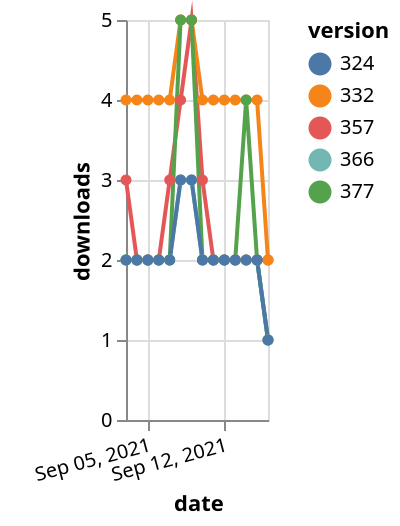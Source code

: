 {"$schema": "https://vega.github.io/schema/vega-lite/v5.json", "description": "A simple bar chart with embedded data.", "data": {"values": [{"date": "2021-09-03", "total": 2336, "delta": 2, "version": "366"}, {"date": "2021-09-04", "total": 2338, "delta": 2, "version": "366"}, {"date": "2021-09-05", "total": 2340, "delta": 2, "version": "366"}, {"date": "2021-09-06", "total": 2342, "delta": 2, "version": "366"}, {"date": "2021-09-07", "total": 2344, "delta": 2, "version": "366"}, {"date": "2021-09-08", "total": 2347, "delta": 3, "version": "366"}, {"date": "2021-09-09", "total": 2350, "delta": 3, "version": "366"}, {"date": "2021-09-10", "total": 2352, "delta": 2, "version": "366"}, {"date": "2021-09-11", "total": 2354, "delta": 2, "version": "366"}, {"date": "2021-09-12", "total": 2356, "delta": 2, "version": "366"}, {"date": "2021-09-13", "total": 2358, "delta": 2, "version": "366"}, {"date": "2021-09-14", "total": 2360, "delta": 2, "version": "366"}, {"date": "2021-09-15", "total": 2362, "delta": 2, "version": "366"}, {"date": "2021-09-16", "total": 2363, "delta": 1, "version": "366"}, {"date": "2021-09-03", "total": 2928, "delta": 3, "version": "357"}, {"date": "2021-09-04", "total": 2930, "delta": 2, "version": "357"}, {"date": "2021-09-05", "total": 2932, "delta": 2, "version": "357"}, {"date": "2021-09-06", "total": 2934, "delta": 2, "version": "357"}, {"date": "2021-09-07", "total": 2937, "delta": 3, "version": "357"}, {"date": "2021-09-08", "total": 2941, "delta": 4, "version": "357"}, {"date": "2021-09-09", "total": 2946, "delta": 5, "version": "357"}, {"date": "2021-09-10", "total": 2949, "delta": 3, "version": "357"}, {"date": "2021-09-11", "total": 2951, "delta": 2, "version": "357"}, {"date": "2021-09-12", "total": 2953, "delta": 2, "version": "357"}, {"date": "2021-09-13", "total": 2955, "delta": 2, "version": "357"}, {"date": "2021-09-14", "total": 2957, "delta": 2, "version": "357"}, {"date": "2021-09-15", "total": 2959, "delta": 2, "version": "357"}, {"date": "2021-09-16", "total": 2961, "delta": 2, "version": "357"}, {"date": "2021-09-03", "total": 5009, "delta": 4, "version": "332"}, {"date": "2021-09-04", "total": 5013, "delta": 4, "version": "332"}, {"date": "2021-09-05", "total": 5017, "delta": 4, "version": "332"}, {"date": "2021-09-06", "total": 5021, "delta": 4, "version": "332"}, {"date": "2021-09-07", "total": 5025, "delta": 4, "version": "332"}, {"date": "2021-09-08", "total": 5030, "delta": 5, "version": "332"}, {"date": "2021-09-09", "total": 5035, "delta": 5, "version": "332"}, {"date": "2021-09-10", "total": 5039, "delta": 4, "version": "332"}, {"date": "2021-09-11", "total": 5043, "delta": 4, "version": "332"}, {"date": "2021-09-12", "total": 5047, "delta": 4, "version": "332"}, {"date": "2021-09-13", "total": 5051, "delta": 4, "version": "332"}, {"date": "2021-09-14", "total": 5055, "delta": 4, "version": "332"}, {"date": "2021-09-15", "total": 5059, "delta": 4, "version": "332"}, {"date": "2021-09-16", "total": 5061, "delta": 2, "version": "332"}, {"date": "2021-09-03", "total": 2148, "delta": 2, "version": "377"}, {"date": "2021-09-04", "total": 2150, "delta": 2, "version": "377"}, {"date": "2021-09-05", "total": 2152, "delta": 2, "version": "377"}, {"date": "2021-09-06", "total": 2154, "delta": 2, "version": "377"}, {"date": "2021-09-07", "total": 2156, "delta": 2, "version": "377"}, {"date": "2021-09-08", "total": 2161, "delta": 5, "version": "377"}, {"date": "2021-09-09", "total": 2166, "delta": 5, "version": "377"}, {"date": "2021-09-10", "total": 2168, "delta": 2, "version": "377"}, {"date": "2021-09-11", "total": 2170, "delta": 2, "version": "377"}, {"date": "2021-09-12", "total": 2172, "delta": 2, "version": "377"}, {"date": "2021-09-13", "total": 2174, "delta": 2, "version": "377"}, {"date": "2021-09-14", "total": 2178, "delta": 4, "version": "377"}, {"date": "2021-09-15", "total": 2180, "delta": 2, "version": "377"}, {"date": "2021-09-16", "total": 2181, "delta": 1, "version": "377"}, {"date": "2021-09-03", "total": 2655, "delta": 2, "version": "324"}, {"date": "2021-09-04", "total": 2657, "delta": 2, "version": "324"}, {"date": "2021-09-05", "total": 2659, "delta": 2, "version": "324"}, {"date": "2021-09-06", "total": 2661, "delta": 2, "version": "324"}, {"date": "2021-09-07", "total": 2663, "delta": 2, "version": "324"}, {"date": "2021-09-08", "total": 2666, "delta": 3, "version": "324"}, {"date": "2021-09-09", "total": 2669, "delta": 3, "version": "324"}, {"date": "2021-09-10", "total": 2671, "delta": 2, "version": "324"}, {"date": "2021-09-11", "total": 2673, "delta": 2, "version": "324"}, {"date": "2021-09-12", "total": 2675, "delta": 2, "version": "324"}, {"date": "2021-09-13", "total": 2677, "delta": 2, "version": "324"}, {"date": "2021-09-14", "total": 2679, "delta": 2, "version": "324"}, {"date": "2021-09-15", "total": 2681, "delta": 2, "version": "324"}, {"date": "2021-09-16", "total": 2682, "delta": 1, "version": "324"}]}, "width": "container", "mark": {"type": "line", "point": {"filled": true}}, "encoding": {"x": {"field": "date", "type": "temporal", "timeUnit": "yearmonthdate", "title": "date", "axis": {"labelAngle": -15}}, "y": {"field": "delta", "type": "quantitative", "title": "downloads"}, "color": {"field": "version", "type": "nominal"}, "tooltip": {"field": "delta"}}}